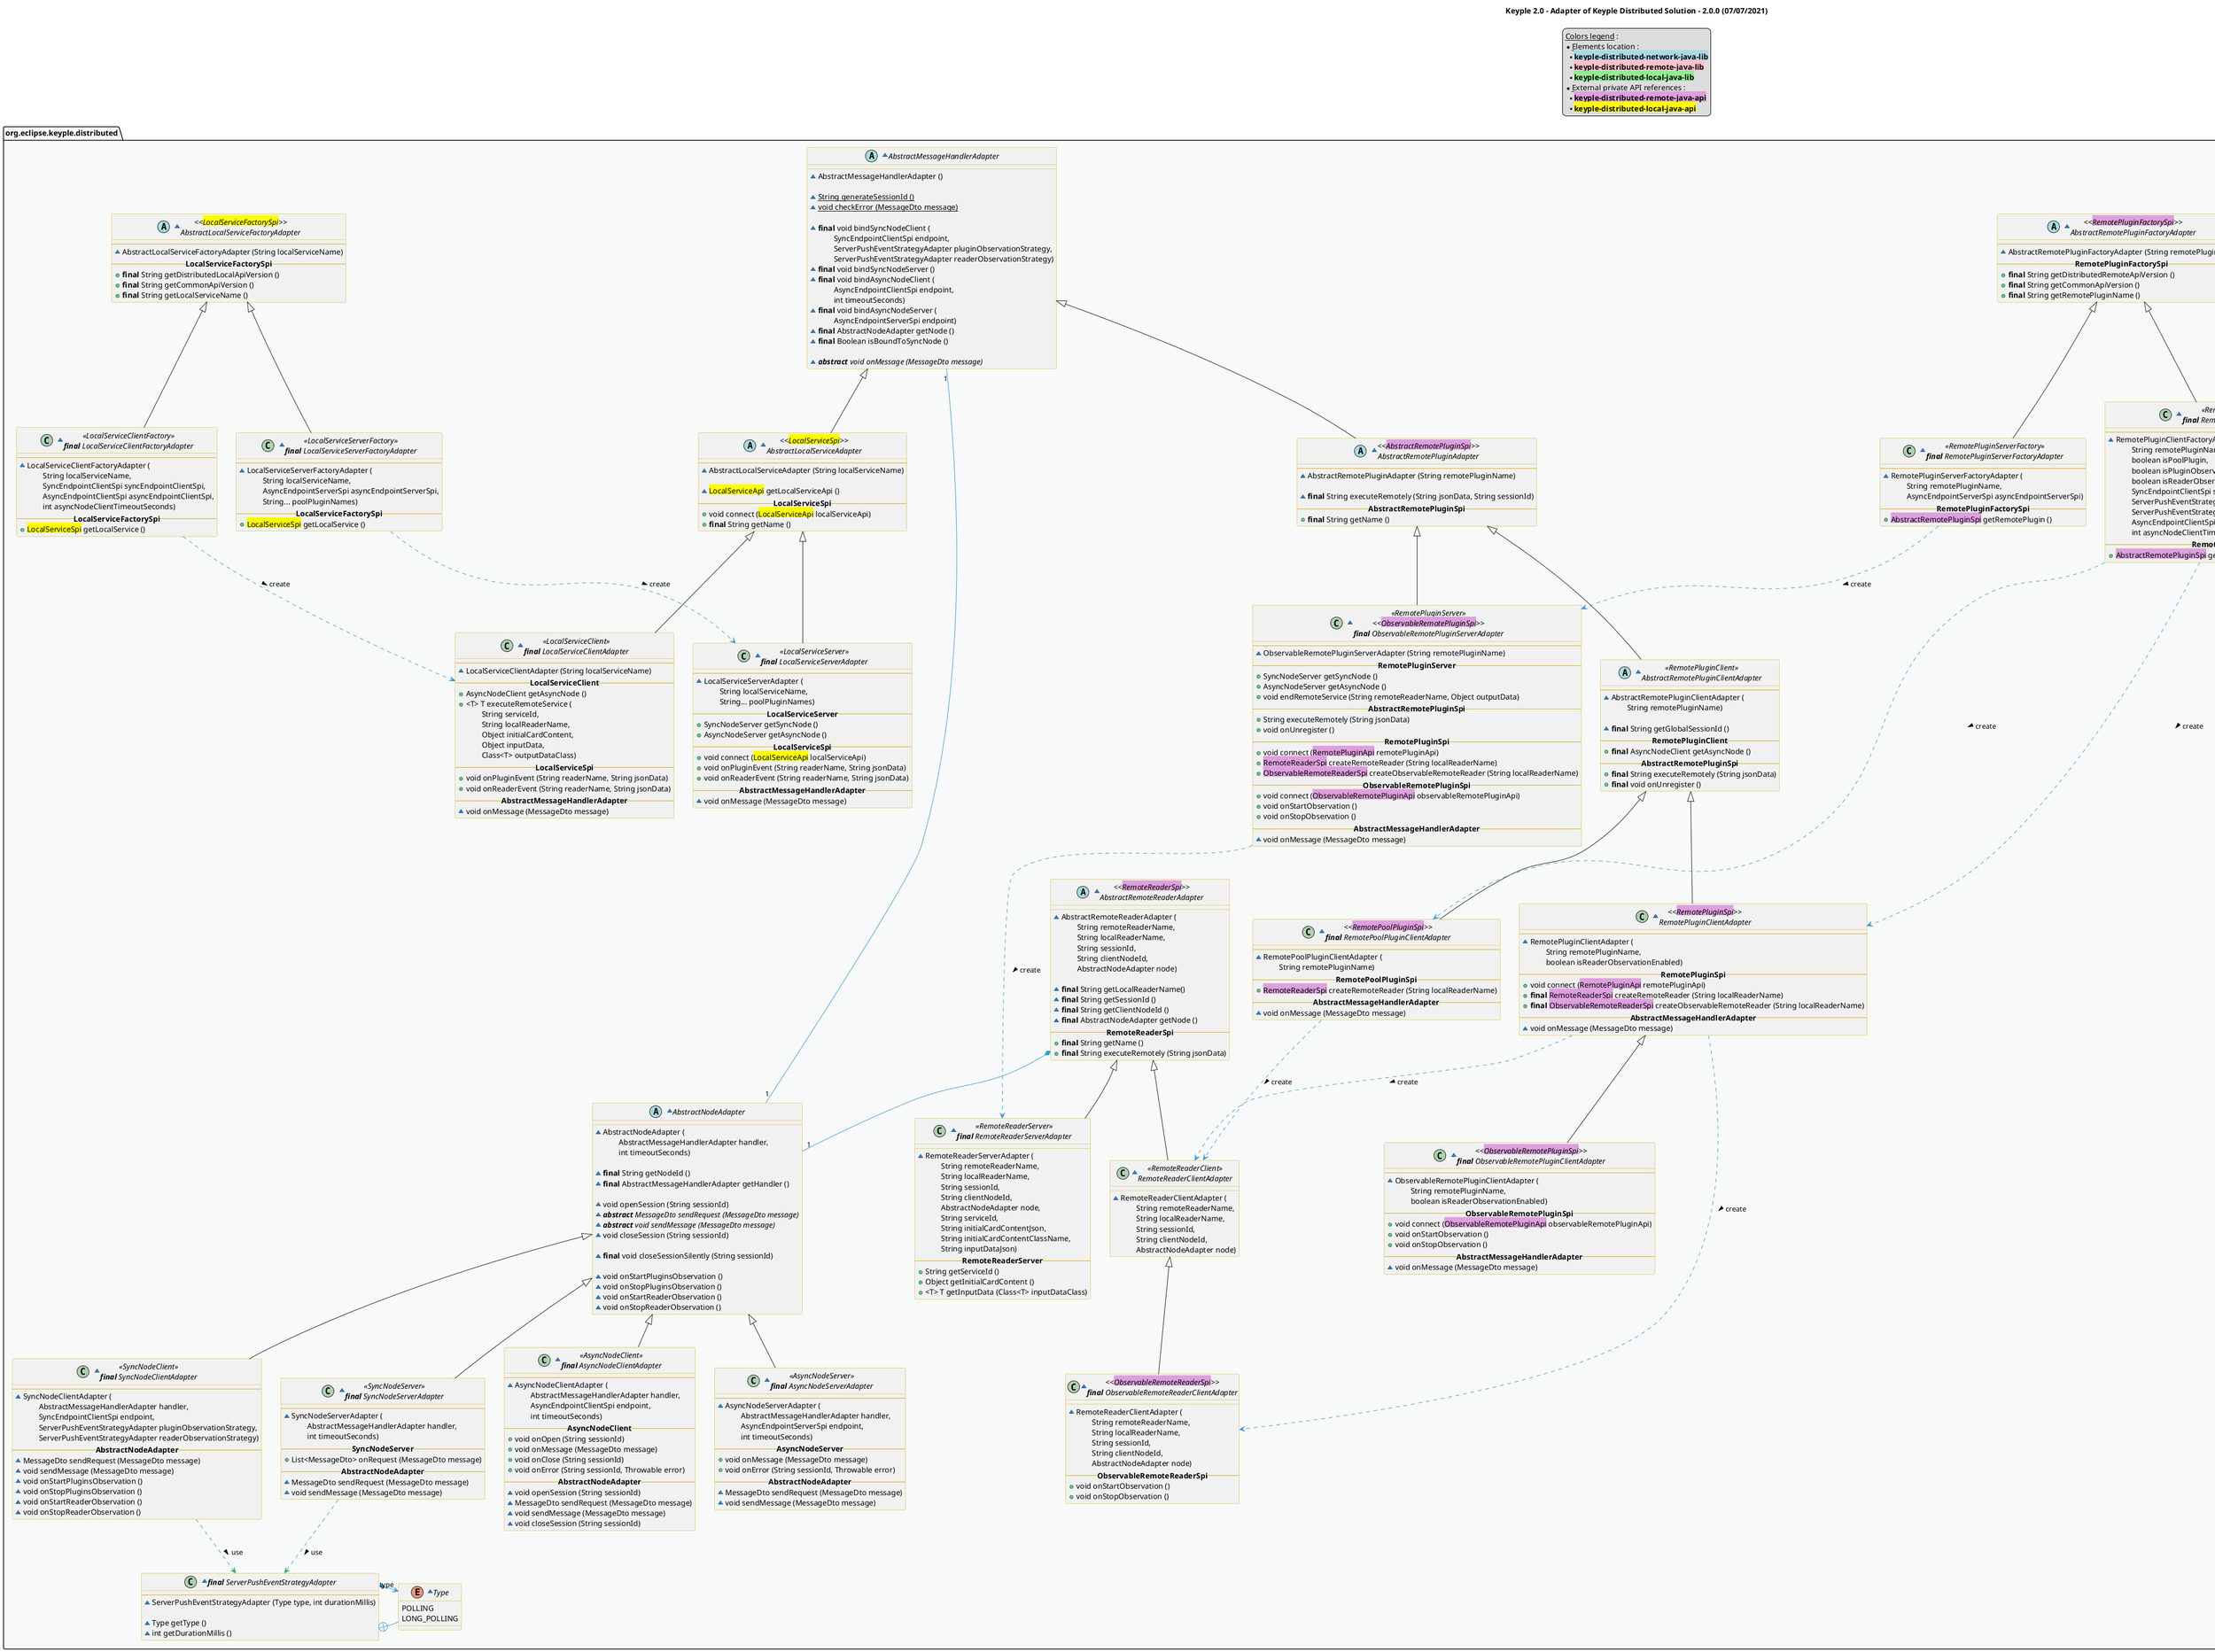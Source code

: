 @startuml
title
    Keyple 2.0 - Adapter of Keyple Distributed Solution - 2.0.0 (07/07/2021)
end title

' == THEME ==

'Couleurs issues de : https://htmlcolorcodes.com/fr/tableau-de-couleur/tableau-de-couleur-design-plat/
!define C_GREY1 F8F9F9
!define C_GREY2 F2F3F4
!define C_GREY3 E5E7E9
!define C_GREY4 D7DBDD
!define C_GREY5 CACFD2
!define C_GREY6 BDC3C7
!define C_LINK 3498DB
!define C_USE 27AE60

skinparam Shadowing false
skinparam ClassFontStyle italic
skinparam ClassBorderColor #D4AC0D
skinparam stereotypeABorderColor #A9DCDF
skinparam stereotypeIBorderColor #B4A7E5
skinparam stereotypeCBorderColor #ADD1B2
skinparam stereotypeEBorderColor #EB93DF
' Red
skinparam ClassBackgroundColor<<red>> #FDEDEC
skinparam ClassBorderColor<<red>> #E74C3C
hide <<red>> stereotype
' Purple
skinparam ClassBackgroundColor<<purple>> #F4ECF7
skinparam ClassBorderColor<<purple>> #8E44AD
hide <<purple>> stereotype
' blue
skinparam ClassBackgroundColor<<blue>> #EBF5FB
skinparam ClassBorderColor<<blue>> #3498DB
hide <<blue>> stereotype
' Green
skinparam ClassBackgroundColor<<green>> #E9F7EF
skinparam ClassBorderColor<<green>> #27AE60
hide <<green>> stereotype
' Grey
skinparam ClassBackgroundColor<<grey>> #EAECEE
skinparam ClassBorderColor<<grey>> #2C3E50
hide <<grey>> stereotype

' == CONTENT ==

legend top
    __Colors legend__ :
    * __Elements location__ :
    ** <back:lightBlue>**keyple-distributed-network-java-lib**</back>
    ** <back:pink>**keyple-distributed-remote-java-lib**</back>
    ** <back:lightGreen>**keyple-distributed-local-java-lib**</back>
    * __External private API references__ :
    ** <back:plum>**keyple-distributed-remote-java-api**</back>
    ** <back:yellow>**keyple-distributed-local-java-api**</back>
end legend

package "org.eclipse.keyple.distributed" as packAdapter {

    ' Handler
    ~abstract AbstractMessageHandlerAdapter {
        __
        ~AbstractMessageHandlerAdapter ()

        ~{static} String generateSessionId ()
        ~{static} void checkError (MessageDto message)

        ~**final** void bindSyncNodeClient (
            \tSyncEndpointClientSpi endpoint,
            \tServerPushEventStrategyAdapter pluginObservationStrategy,
            \tServerPushEventStrategyAdapter readerObservationStrategy)
        ~**final** void bindSyncNodeServer ()
        ~**final** void bindAsyncNodeClient (
            \tAsyncEndpointClientSpi endpoint,
            \tint timeoutSeconds)
        ~**final** void bindAsyncNodeServer (
            \tAsyncEndpointServerSpi endpoint)
        ~**final** AbstractNodeAdapter getNode ()
        ~**final** Boolean isBoundToSyncNode ()

        ~{abstract} **abstract** void onMessage (MessageDto message)
    }

    ' Node
    ~abstract AbstractNodeAdapter {
        __
        ~AbstractNodeAdapter (
            \tAbstractMessageHandlerAdapter handler,
            \tint timeoutSeconds)

        ~**final** String getNodeId ()
        ~**final** AbstractMessageHandlerAdapter getHandler ()

        ~void openSession (String sessionId)
        ~{abstract} **abstract** MessageDto sendRequest (MessageDto message)
        ~{abstract} **abstract** void sendMessage (MessageDto message)
        ~void closeSession (String sessionId)

        ~**final** void closeSessionSilently (String sessionId)

        ~void onStartPluginsObservation ()
        ~void onStopPluginsObservation ()
        ~void onStartReaderObservation ()
        ~void onStopReaderObservation ()
    }
    ' Async Node
    ~class "<<AsyncNodeClient>>\n**final** AsyncNodeClientAdapter" as AsyncNodeClientAdapter extends AbstractNodeAdapter {
        --
        ~AsyncNodeClientAdapter (
            \tAbstractMessageHandlerAdapter handler,
            \tAsyncEndpointClientSpi endpoint,
            \tint timeoutSeconds)
        -- **AsyncNodeClient** --
        +void onOpen (String sessionId)
        +void onMessage (MessageDto message)
        +void onClose (String sessionId)
        +void onError (String sessionId, Throwable error)
        -- **AbstractNodeAdapter** --
        ~void openSession (String sessionId)
        ~MessageDto sendRequest (MessageDto message)
        ~void sendMessage (MessageDto message)
        ~void closeSession (String sessionId)
    }
    ~class "<<AsyncNodeServer>>\n**final** AsyncNodeServerAdapter" as AsyncNodeServerAdapter extends AbstractNodeAdapter {
        --
        ~AsyncNodeServerAdapter (
            \tAbstractMessageHandlerAdapter handler,
            \tAsyncEndpointServerSpi endpoint,
            \tint timeoutSeconds)
        -- **AsyncNodeServer** --
        +void onMessage (MessageDto message)
        +void onError (String sessionId, Throwable error)
        -- **AbstractNodeAdapter** --
        ~MessageDto sendRequest (MessageDto message)
        ~void sendMessage (MessageDto message)
    }
    ' Sync Node
    ~class "<<SyncNodeClient>>\n**final** SyncNodeClientAdapter" as SyncNodeClientAdapter extends AbstractNodeAdapter {
        --
        ~SyncNodeClientAdapter (
            \tAbstractMessageHandlerAdapter handler,
            \tSyncEndpointClientSpi endpoint,
            \tServerPushEventStrategyAdapter pluginObservationStrategy,
            \tServerPushEventStrategyAdapter readerObservationStrategy)
        -- **AbstractNodeAdapter** --
        ~MessageDto sendRequest (MessageDto message)
        ~void sendMessage (MessageDto message)
        ~void onStartPluginsObservation ()
        ~void onStopPluginsObservation ()
        ~void onStartReaderObservation ()
        ~void onStopReaderObservation ()
    }
    ~class "<<SyncNodeServer>>\n**final** SyncNodeServerAdapter" as SyncNodeServerAdapter extends AbstractNodeAdapter {
        --
        ~SyncNodeServerAdapter (
            \tAbstractMessageHandlerAdapter handler,
            \tint timeoutSeconds)
        -- **SyncNodeServer** --
        +List<MessageDto> onRequest (MessageDto message)
        -- **AbstractNodeAdapter** --
        ~MessageDto sendRequest (MessageDto message)
        ~void sendMessage (MessageDto message)
    }

    ' Server Push Event Strategy
    ~class "**final** ServerPushEventStrategyAdapter" as ServerPushEventStrategyAdapter {
        --
        ~ServerPushEventStrategyAdapter (Type type, int durationMillis)

        ~Type getType ()
        ~int getDurationMillis ()
    }
    ~enum Type {
        POLLING
        LONG_POLLING
    }

    ''''''''''''' Remote

    together {

        ~abstract class "<<<back:plum>RemotePluginFactorySpi</back>>>\nAbstractRemotePluginFactoryAdapter" as AbstractRemotePluginFactoryAdapter {
            --
            ~AbstractRemotePluginFactoryAdapter (String remotePluginName)
            -- **RemotePluginFactorySpi** --
            +**final** String getDistributedRemoteApiVersion ()
            +**final** String getCommonApiVersion ()
            +**final** String getRemotePluginName ()
        }
        ~class "<<RemotePluginClientFactory>>\n**final** RemotePluginClientFactoryAdapter" as RemotePluginClientFactoryAdapter extends AbstractRemotePluginFactoryAdapter {
            --
            ~RemotePluginClientFactoryAdapter (
                \tString remotePluginName,
                \tboolean isPoolPlugin,
                \tboolean isPluginObservationEnabled,
                \tboolean isReaderObservationEnabled,
                \tSyncEndpointClientSpi syncEndpointClientSpi,
                \tServerPushEventStrategyAdapter syncPluginObservationStrategy,
                \tServerPushEventStrategyAdapter syncReaderObservationStrategy,
                \tAsyncEndpointClientSpi asyncEndpointClientSpi,
                \tint asyncNodeClientTimeoutSeconds)
            -- **RemotePluginFactorySpi** --
            +<back:plum>AbstractRemotePluginSpi</back> getRemotePlugin ()
        }
        ~class "<<RemotePluginServerFactory>>\n**final** RemotePluginServerFactoryAdapter" as RemotePluginServerFactoryAdapter extends AbstractRemotePluginFactoryAdapter {
            --
            ~RemotePluginServerFactoryAdapter (
                \tString remotePluginName,
                \tAsyncEndpointServerSpi asyncEndpointServerSpi)
            -- **RemotePluginFactorySpi** --
            +<back:plum>AbstractRemotePluginSpi</back> getRemotePlugin ()
        }
    }

    together {

        ' Remote Plugins
        ~abstract "<<<back:plum>AbstractRemotePluginSpi</back>>>\nAbstractRemotePluginAdapter" as AbstractRemotePluginAdapter extends AbstractMessageHandlerAdapter {
            --
            ~AbstractRemotePluginAdapter (String remotePluginName)

            ~**final** String executeRemotely (String jsonData, String sessionId)
            -- **AbstractRemotePluginSpi** --
            +**final** String getName ()
        }

        ~abstract class "<<RemotePluginClient>>\nAbstractRemotePluginClientAdapter" as AbstractRemotePluginClientAdapter extends AbstractRemotePluginAdapter {
            --
            ~AbstractRemotePluginClientAdapter (
                \tString remotePluginName)

            ~**final** String getGlobalSessionId ()
            -- **RemotePluginClient** --
            +**final** AsyncNodeClient getAsyncNode ()
            -- **AbstractRemotePluginSpi** --
            +**final** String executeRemotely (String jsonData)
            +**final** void onUnregister ()
        }
        ~class "<<<back:plum>RemotePluginSpi</back>>>\nRemotePluginClientAdapter" as RemotePluginClientAdapter extends AbstractRemotePluginClientAdapter {
            --
            ~RemotePluginClientAdapter (
                \tString remotePluginName,
                \tboolean isReaderObservationEnabled)
            -- **RemotePluginSpi** --
            +void connect (<back:plum>RemotePluginApi</back> remotePluginApi)
            +**final** <back:plum>RemoteReaderSpi</back> createRemoteReader (String localReaderName)
            +**final** <back:plum>ObservableRemoteReaderSpi</back> createObservableRemoteReader (String localReaderName)
            -- **AbstractMessageHandlerAdapter** --
            ~void onMessage (MessageDto message)
        }
        ~class "<<<back:plum>ObservableRemotePluginSpi</back>>>\n**final** ObservableRemotePluginClientAdapter" as ObservableRemotePluginClientAdapter extends RemotePluginClientAdapter {
            --
            ~ObservableRemotePluginClientAdapter (
                \tString remotePluginName,
                \tboolean isReaderObservationEnabled)
            -- **ObservableRemotePluginSpi** --
            +void connect (<back:plum>ObservableRemotePluginApi</back> observableRemotePluginApi)
            +void onStartObservation ()
            +void onStopObservation ()
            -- **AbstractMessageHandlerAdapter** --
            ~void onMessage (MessageDto message)
        }
        ~class "<<<back:plum>RemotePoolPluginSpi</back>>>\n**final** RemotePoolPluginClientAdapter" as RemotePoolPluginClientAdapter extends AbstractRemotePluginClientAdapter {
            --
            ~RemotePoolPluginClientAdapter (
                \tString remotePluginName)
            -- **RemotePoolPluginSpi** --
            +<back:plum>RemoteReaderSpi</back> createRemoteReader (String localReaderName)
            -- **AbstractMessageHandlerAdapter** --
            ~void onMessage (MessageDto message)
        }
        ~class "<<RemotePluginServer>>\n<<<back:plum>ObservableRemotePluginSpi</back>>>\n**final** ObservableRemotePluginServerAdapter" as ObservableRemotePluginServerAdapter extends AbstractRemotePluginAdapter {
            --
            ~ObservableRemotePluginServerAdapter (String remotePluginName)
            -- **RemotePluginServer** --
            +SyncNodeServer getSyncNode ()
            +AsyncNodeServer getAsyncNode ()
            +void endRemoteService (String remoteReaderName, Object outputData)
            -- **AbstractRemotePluginSpi** --
            +String executeRemotely (String jsonData)
            +void onUnregister ()
            -- **RemotePluginSpi** --
            +void connect (<back:plum>RemotePluginApi</back> remotePluginApi)
            +<back:plum>RemoteReaderSpi</back> createRemoteReader (String localReaderName)
            +<back:plum>ObservableRemoteReaderSpi</back> createObservableRemoteReader (String localReaderName)
            -- **ObservableRemotePluginSpi** --
            +void connect (<back:plum>ObservableRemotePluginApi</back> observableRemotePluginApi)
            +void onStartObservation ()
            +void onStopObservation ()
            -- **AbstractMessageHandlerAdapter** --
            ~void onMessage (MessageDto message)
        }

    }

    ' Remote Readers

     together {

        ~abstract class "<<<back:plum>RemoteReaderSpi</back>>>\nAbstractRemoteReaderAdapter" as AbstractRemoteReaderAdapter {
            __
            ~AbstractRemoteReaderAdapter (
                \tString remoteReaderName,
                \tString localReaderName,
                \tString sessionId,
                \tString clientNodeId,
                \tAbstractNodeAdapter node)

            ~**final** String getLocalReaderName()
            ~**final** String getSessionId ()
            ~**final** String getClientNodeId ()
            ~**final** AbstractNodeAdapter getNode ()
            -- **RemoteReaderSpi** --
            +**final** String getName ()
            +**final** String executeRemotely (String jsonData)
        }
        ~class "<<RemoteReaderClient>>\nRemoteReaderClientAdapter" as RemoteReaderClientAdapter extends AbstractRemoteReaderAdapter {
            __
            ~RemoteReaderClientAdapter (
                \tString remoteReaderName,
                \tString localReaderName,
                \tString sessionId,
                \tString clientNodeId,
                \tAbstractNodeAdapter node)
        }
        ~class "<<<back:plum>ObservableRemoteReaderSpi</back>>>\n**final** ObservableRemoteReaderClientAdapter" as ObservableRemoteReaderClientAdapter extends RemoteReaderClientAdapter {
            __
            ~RemoteReaderClientAdapter (
                \tString remoteReaderName,
                \tString localReaderName,
                \tString sessionId,
                \tString clientNodeId,
                \tAbstractNodeAdapter node)
            -- **ObservableRemoteReaderSpi** --
            +void onStartObservation ()
            +void onStopObservation ()
        }
        ~class "<<RemoteReaderServer>>\n**final** RemoteReaderServerAdapter" as RemoteReaderServerAdapter extends AbstractRemoteReaderAdapter {
            __
            ~RemoteReaderServerAdapter (
                \tString remoteReaderName,
                \tString localReaderName,
                \tString sessionId,
                \tString clientNodeId,
                \tAbstractNodeAdapter node,
                \tString serviceId,
                \tString initialCardContentJson,
                \tString initialCardContentClassName,
                \tString inputDataJson)
            -- **RemoteReaderServer** --
            +String getServiceId ()
            +Object getInitialCardContent ()
            +<T> T getInputData (Class<T> inputDataClass)
        }
    }

    ''''''''''''''' Local

    together {
        ' Factories
        ~abstract class "<<<back:yellow>LocalServiceFactorySpi</back>>>\nAbstractLocalServiceFactoryAdapter" as AbstractLocalServiceFactoryAdapter {
            --
            ~AbstractLocalServiceFactoryAdapter (String localServiceName)
            -- **LocalServiceFactorySpi** --
            +**final** String getDistributedLocalApiVersion ()
            +**final** String getCommonApiVersion ()
            +**final** String getLocalServiceName ()
        }
        ~class "<<LocalServiceClientFactory>>\n**final** LocalServiceClientFactoryAdapter" as LocalServiceClientFactoryAdapter extends AbstractLocalServiceFactoryAdapter {
            --
            ~LocalServiceClientFactoryAdapter (
                \tString localServiceName,
                \tSyncEndpointClientSpi syncEndpointClientSpi,
                \tAsyncEndpointClientSpi asyncEndpointClientSpi,
                \tint asyncNodeClientTimeoutSeconds)
            -- **LocalServiceFactorySpi** --
            +<back:yellow>LocalServiceSpi</back> getLocalService ()
        }
        ~class "<<LocalServiceServerFactory>>\n**final** LocalServiceServerFactoryAdapter" as LocalServiceServerFactoryAdapter extends AbstractLocalServiceFactoryAdapter {
            --
            ~LocalServiceServerFactoryAdapter (
                \tString localServiceName,
                \tAsyncEndpointServerSpi asyncEndpointServerSpi,
                \tString... poolPluginNames)
            -- **LocalServiceFactorySpi** --
            +<back:yellow>LocalServiceSpi</back> getLocalService ()
        }
    }

    together {

        ' Local services
        ~abstract "<<<back:yellow>LocalServiceSpi</back>>>\nAbstractLocalServiceAdapter" as AbstractLocalServiceAdapter extends AbstractMessageHandlerAdapter {
            --
            ~AbstractLocalServiceAdapter (String localServiceName)

            ~<back:yellow>LocalServiceApi</back> getLocalServiceApi ()
            -- **LocalServiceSpi** --
            +void connect (<back:yellow>LocalServiceApi</back> localServiceApi)
            +**final** String getName ()
        }
        ~class "<<LocalServiceClient>>\n**final** LocalServiceClientAdapter" as LocalServiceClientAdapter extends AbstractLocalServiceAdapter {
            --
            ~LocalServiceClientAdapter (String localServiceName)
            -- **LocalServiceClient** --
            +AsyncNodeClient getAsyncNode ()
            +<T> T executeRemoteService (
                \tString serviceId,
                \tString localReaderName,
                \tObject initialCardContent,
                \tObject inputData,
                \tClass<T> outputDataClass)
            -- **LocalServiceSpi** --
            +void onPluginEvent (String readerName, String jsonData)
            +void onReaderEvent (String readerName, String jsonData)
            -- **AbstractMessageHandlerAdapter** --
            ~void onMessage (MessageDto message)
        }
        ~class "<<LocalServiceServer>>\n**final** LocalServiceServerAdapter" as LocalServiceServerAdapter extends AbstractLocalServiceAdapter {
            --
            ~LocalServiceServerAdapter (
                \tString localServiceName,
                \tString... poolPluginNames)
            -- **LocalServiceServer** --
            +SyncNodeServer getSyncNode ()
            +AsyncNodeServer getAsyncNode ()
            -- **LocalServiceSpi** --
            +void connect (<back:yellow>LocalServiceApi</back> localServiceApi)
            +void onPluginEvent (String readerName, String jsonData)
            +void onReaderEvent (String readerName, String jsonData)
            -- **AbstractMessageHandlerAdapter** --
            ~void onMessage (MessageDto message)
        }

    }

}

' Associations

AbstractMessageHandlerAdapter "1" -- "1" AbstractNodeAdapter #C_LINK

ServerPushEventStrategyAdapter +-right- Type #C_LINK
ServerPushEventStrategyAdapter *-right-> "type" Type #C_LINK

LocalServiceClientFactoryAdapter ..> LocalServiceClientAdapter #C_LINK : create >

LocalServiceServerFactoryAdapter ..> LocalServiceServerAdapter #C_LINK : create >

RemotePluginClientFactoryAdapter ..> RemotePluginClientAdapter #C_LINK : create >
RemotePluginClientFactoryAdapter ..> RemotePoolPluginClientAdapter #C_LINK : create >

RemotePluginServerFactoryAdapter ..> ObservableRemotePluginServerAdapter #C_LINK : create >

RemotePluginClientAdapter ..> RemoteReaderClientAdapter #C_LINK : create >
RemotePluginClientAdapter ..> ObservableRemoteReaderClientAdapter #C_LINK : create >

RemotePoolPluginClientAdapter ..> RemoteReaderClientAdapter #C_LINK : create >

ObservableRemotePluginServerAdapter ..> RemoteReaderServerAdapter #C_LINK : create >

AbstractRemoteReaderAdapter *-- "1" AbstractNodeAdapter #C_LINK

SyncNodeClientAdapter ..> ServerPushEventStrategyAdapter #C_USE : use >

SyncNodeServerAdapter ..> ServerPushEventStrategyAdapter #C_USE : use >

' == LAYOUT ==

'LocalServiceClientFactoryAdapter -[hidden]- AbstractLocalServiceAdapter

'RemotePluginClientFactoryAdapter -[hidden]- AbstractRemotePluginAdapter

'AbstractRemotePluginAdapter -[hidden]right- AbstractRemotePluginClientAdapter
'RemotePluginClientAdapter -[hidden]right- ObservableRemotePluginClientAdapter

'ObservableRemotePluginClientAdapter -[hidden]- AbstractRemoteReaderAdapter

' == STYLE ==

package packAdapter #C_GREY1 {}

abstract AbstractMessageHandlerAdapter <<blue>>
abstract AbstractNodeAdapter <<blue>>
class AsyncNodeClientAdapter <<blue>>
class AsyncNodeServerAdapter <<blue>>
class SyncNodeClientAdapter <<blue>>
class SyncNodeServerAdapter <<blue>>
class ServerPushEventStrategyAdapter <<blue>>
enum Type <<blue>>

abstract AbstractLocalServiceFactoryAdapter <<green>>
class LocalServiceClientFactoryAdapter <<green>>
class LocalServiceServerFactoryAdapter <<green>>
abstract AbstractLocalServiceAdapter <<green>>
class LocalServiceClientAdapter <<green>>
class LocalServiceServerAdapter <<green>>

abstract AbstractRemotePluginFactoryAdapter <<red>>
class RemotePluginClientFactoryAdapter <<red>>
class RemotePluginServerFactoryAdapter <<red>>
abstract AbstractRemotePluginAdapter <<red>>
class AbstractRemotePluginClientAdapter <<red>>
class RemotePluginClientAdapter <<red>>
class ObservableRemotePluginClientAdapter <<red>>
class RemotePoolPluginClientAdapter <<red>>
class ObservableRemotePluginServerAdapter <<red>>
abstract AbstractRemoteReaderAdapter <<red>>
class RemoteReaderClientAdapter <<red>>
class ObservableRemoteReaderClientAdapter <<red>>
class RemoteReaderServerAdapter <<red>>

@enduml